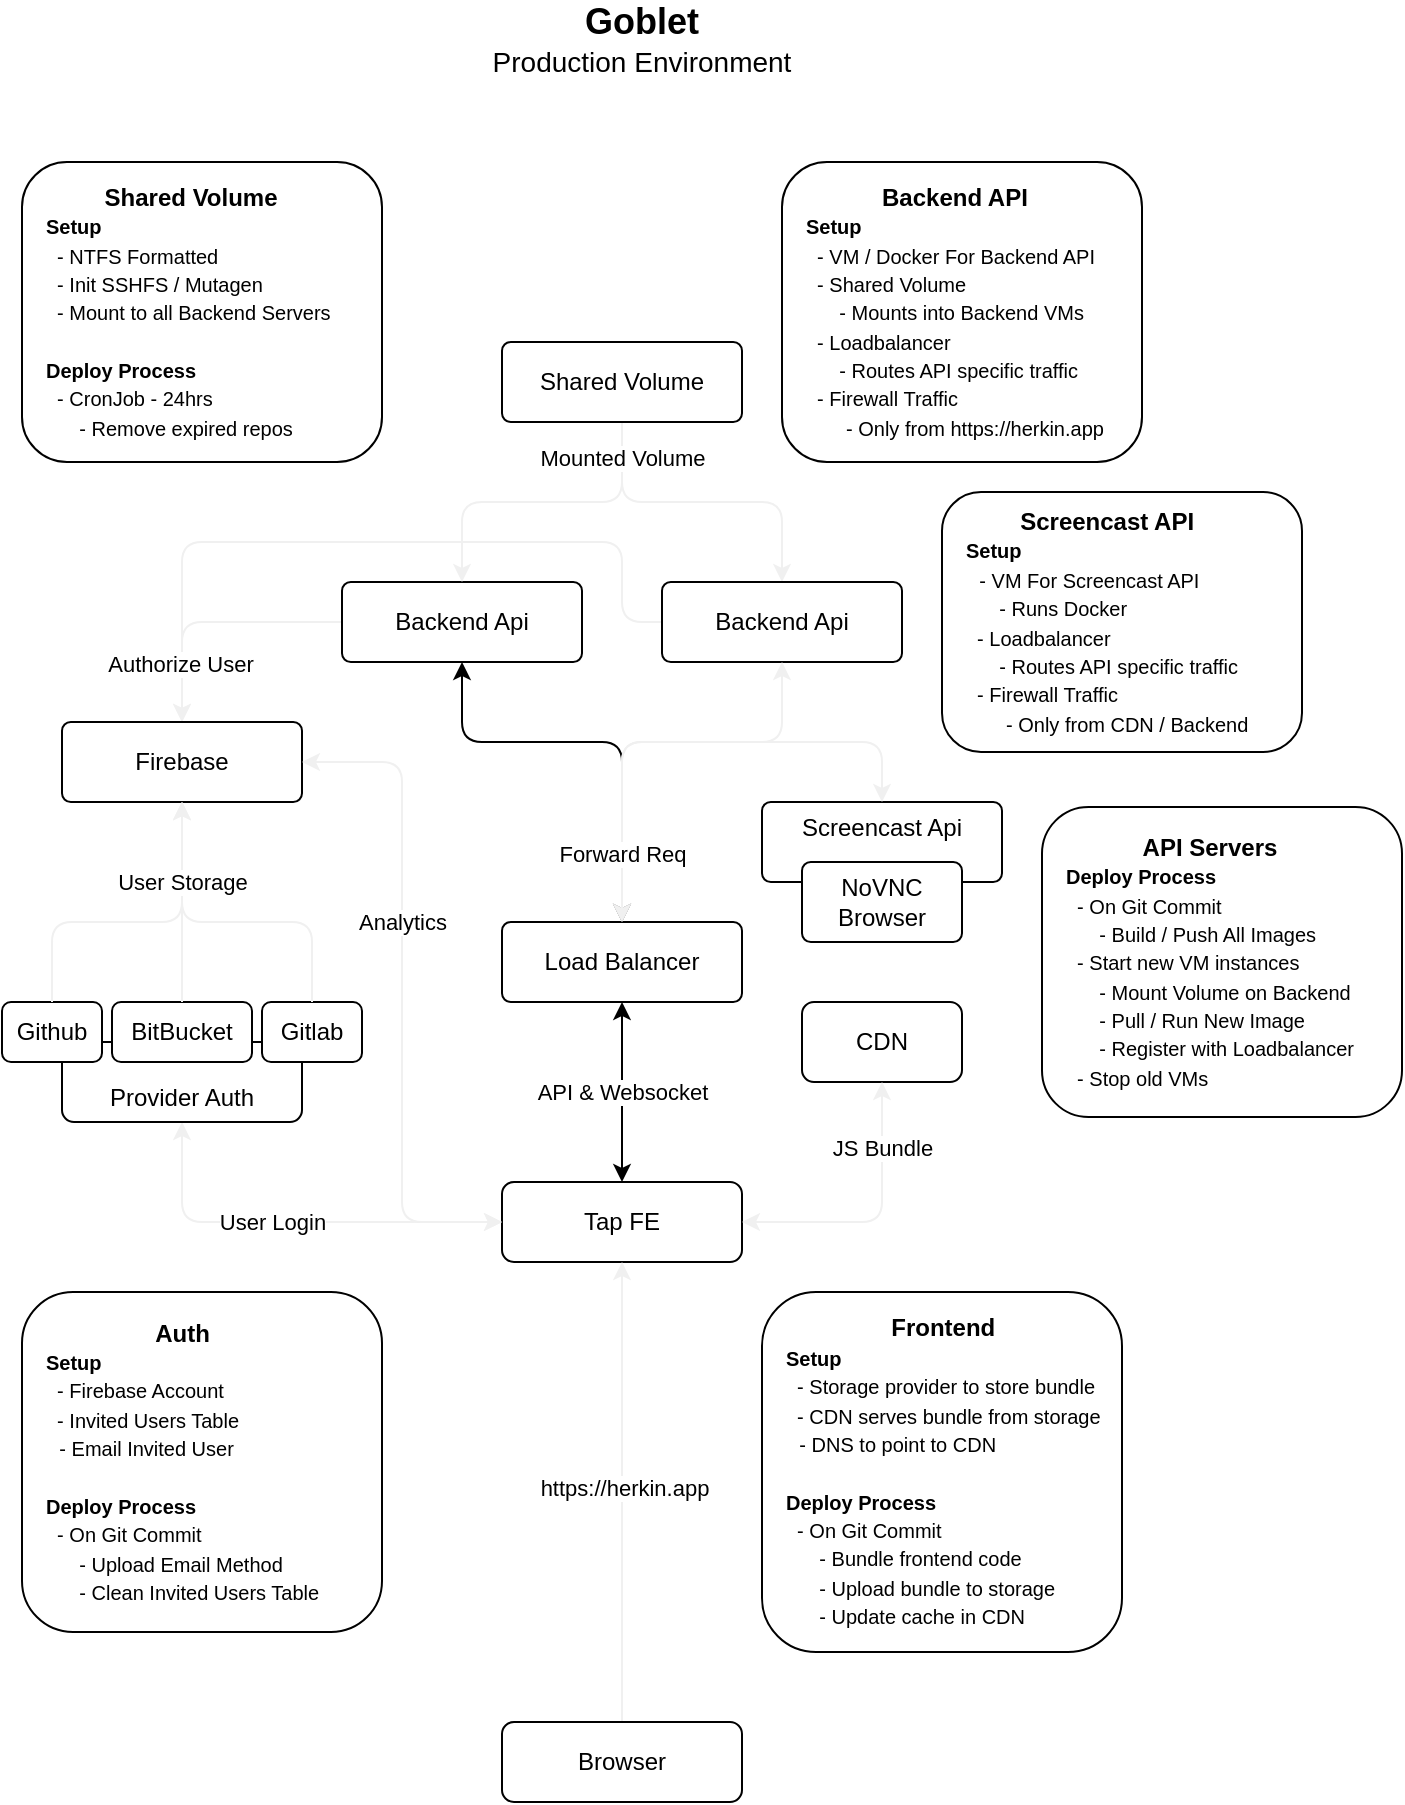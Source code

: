 <mxfile>
    <diagram id="BPntCB7SZyRdU1hPzjjI" name="Page-1">
        <mxGraphModel dx="1283" dy="936" grid="1" gridSize="10" guides="1" tooltips="1" connect="1" arrows="1" fold="1" page="1" pageScale="1" pageWidth="850" pageHeight="1100" math="0" shadow="0">
            <root>
                <mxCell id="0"/>
                <mxCell id="1" parent="0"/>
                <mxCell id="59" style="edgeStyle=none;html=1;exitX=0;exitY=0.5;exitDx=0;exitDy=0;entryX=0.5;entryY=0;entryDx=0;entryDy=0;strokeColor=#f0f0f0;" edge="1" parent="1" source="2" target="53">
                    <mxGeometry relative="1" as="geometry">
                        <Array as="points">
                            <mxPoint x="160" y="330"/>
                        </Array>
                    </mxGeometry>
                </mxCell>
                <mxCell id="2" value="Backend Api" style="rounded=1;whiteSpace=wrap;html=1;arcSize=11;" vertex="1" parent="1">
                    <mxGeometry x="240" y="310" width="120" height="40" as="geometry"/>
                </mxCell>
                <mxCell id="3" value="Tap FE" style="rounded=1;whiteSpace=wrap;html=1;" vertex="1" parent="1">
                    <mxGeometry x="320" y="610" width="120" height="40" as="geometry"/>
                </mxCell>
                <mxCell id="9" value="API &amp;amp; Websocket" style="endArrow=classic;startArrow=classic;html=1;exitX=0.5;exitY=0;exitDx=0;exitDy=0;entryX=0.5;entryY=1;entryDx=0;entryDy=0;" edge="1" parent="1" source="3" target="14">
                    <mxGeometry width="50" height="50" relative="1" as="geometry">
                        <mxPoint x="380" y="550" as="sourcePoint"/>
                        <mxPoint x="380" y="470" as="targetPoint"/>
                    </mxGeometry>
                </mxCell>
                <mxCell id="24" style="edgeStyle=none;html=1;exitX=0.5;exitY=1;exitDx=0;exitDy=0;entryX=0.5;entryY=0;entryDx=0;entryDy=0;strokeColor=#f0f0f0;" edge="1" parent="1" source="11" target="2">
                    <mxGeometry relative="1" as="geometry">
                        <Array as="points">
                            <mxPoint x="380" y="270"/>
                            <mxPoint x="300" y="270"/>
                        </Array>
                    </mxGeometry>
                </mxCell>
                <mxCell id="25" style="edgeStyle=none;html=1;exitX=0.5;exitY=1;exitDx=0;exitDy=0;entryX=0.5;entryY=0;entryDx=0;entryDy=0;strokeColor=#f0f0f0;" edge="1" parent="1" source="11" target="19">
                    <mxGeometry relative="1" as="geometry">
                        <Array as="points">
                            <mxPoint x="380" y="270"/>
                            <mxPoint x="460" y="270"/>
                        </Array>
                    </mxGeometry>
                </mxCell>
                <mxCell id="26" value="Mounted Volume" style="edgeLabel;html=1;align=center;verticalAlign=middle;resizable=0;points=[];" vertex="1" connectable="0" parent="25">
                    <mxGeometry x="-0.779" relative="1" as="geometry">
                        <mxPoint as="offset"/>
                    </mxGeometry>
                </mxCell>
                <mxCell id="11" value="Shared Volume" style="rounded=1;whiteSpace=wrap;html=1;arcSize=11;" vertex="1" parent="1">
                    <mxGeometry x="320" y="190" width="120" height="40" as="geometry"/>
                </mxCell>
                <mxCell id="14" value="Load Balancer" style="rounded=1;whiteSpace=wrap;html=1;arcSize=11;" vertex="1" parent="1">
                    <mxGeometry x="320" y="480" width="120" height="40" as="geometry"/>
                </mxCell>
                <mxCell id="15" value="" style="endArrow=classic;startArrow=classic;html=1;entryX=0.5;entryY=1;entryDx=0;entryDy=0;exitX=0.5;exitY=0;exitDx=0;exitDy=0;" edge="1" parent="1" source="14" target="2">
                    <mxGeometry width="50" height="50" relative="1" as="geometry">
                        <mxPoint x="380" y="460" as="sourcePoint"/>
                        <mxPoint x="400" y="370" as="targetPoint"/>
                        <Array as="points">
                            <mxPoint x="380" y="390"/>
                            <mxPoint x="300" y="390"/>
                        </Array>
                    </mxGeometry>
                </mxCell>
                <mxCell id="60" style="edgeStyle=none;html=1;exitX=0;exitY=0.5;exitDx=0;exitDy=0;entryX=0.5;entryY=0;entryDx=0;entryDy=0;strokeColor=#f0f0f0;" edge="1" parent="1" source="19" target="53">
                    <mxGeometry relative="1" as="geometry">
                        <Array as="points">
                            <mxPoint x="380" y="330"/>
                            <mxPoint x="380" y="290"/>
                            <mxPoint x="160" y="290"/>
                        </Array>
                    </mxGeometry>
                </mxCell>
                <mxCell id="67" value="Authorize User" style="edgeLabel;html=1;align=center;verticalAlign=middle;resizable=0;points=[];" vertex="1" connectable="0" parent="60">
                    <mxGeometry x="0.842" y="-1" relative="1" as="geometry">
                        <mxPoint as="offset"/>
                    </mxGeometry>
                </mxCell>
                <mxCell id="19" value="Backend Api" style="rounded=1;whiteSpace=wrap;html=1;arcSize=11;" vertex="1" parent="1">
                    <mxGeometry x="400" y="310" width="120" height="40" as="geometry"/>
                </mxCell>
                <mxCell id="27" value="" style="endArrow=classic;startArrow=classic;html=1;strokeColor=#f0f0f0;entryX=0.5;entryY=1;entryDx=0;entryDy=0;exitX=0.5;exitY=0;exitDx=0;exitDy=0;" edge="1" parent="1" source="14" target="19">
                    <mxGeometry width="50" height="50" relative="1" as="geometry">
                        <mxPoint x="370" y="470" as="sourcePoint"/>
                        <mxPoint x="460" y="360" as="targetPoint"/>
                        <Array as="points">
                            <mxPoint x="380" y="390"/>
                            <mxPoint x="460" y="390"/>
                        </Array>
                    </mxGeometry>
                </mxCell>
                <mxCell id="29" value="" style="group" vertex="1" connectable="0" parent="1">
                    <mxGeometry x="450" y="420" width="120" height="70" as="geometry"/>
                </mxCell>
                <mxCell id="4" value="Screencast Api&lt;br&gt;&lt;br&gt;" style="rounded=1;whiteSpace=wrap;html=1;arcSize=11;" vertex="1" parent="29">
                    <mxGeometry width="120" height="40" as="geometry"/>
                </mxCell>
                <mxCell id="6" value="NoVNC&lt;br&gt;Browser" style="rounded=1;whiteSpace=wrap;html=1;arcSize=11;" vertex="1" parent="29">
                    <mxGeometry x="20" y="30" width="80" height="40" as="geometry"/>
                </mxCell>
                <mxCell id="40" style="edgeStyle=none;html=1;entryX=0.5;entryY=1;entryDx=0;entryDy=0;strokeColor=#f0f0f0;" edge="1" parent="1" source="36" target="3">
                    <mxGeometry relative="1" as="geometry"/>
                </mxCell>
                <mxCell id="65" value="https://herkin.app" style="edgeLabel;html=1;align=center;verticalAlign=middle;resizable=0;points=[];" vertex="1" connectable="0" parent="40">
                    <mxGeometry x="0.02" y="-1" relative="1" as="geometry">
                        <mxPoint as="offset"/>
                    </mxGeometry>
                </mxCell>
                <mxCell id="36" value="Browser" style="rounded=1;whiteSpace=wrap;html=1;" vertex="1" parent="1">
                    <mxGeometry x="320" y="880" width="120" height="40" as="geometry"/>
                </mxCell>
                <mxCell id="37" value="CDN" style="rounded=1;whiteSpace=wrap;html=1;" vertex="1" parent="1">
                    <mxGeometry x="470" y="520" width="80" height="40" as="geometry"/>
                </mxCell>
                <mxCell id="43" value="" style="endArrow=classic;startArrow=classic;html=1;strokeColor=#f0f0f0;entryX=0;entryY=0.5;entryDx=0;entryDy=0;exitX=0.5;exitY=1;exitDx=0;exitDy=0;" edge="1" parent="1" source="42" target="3">
                    <mxGeometry width="50" height="50" relative="1" as="geometry">
                        <mxPoint x="450.0" y="640" as="sourcePoint"/>
                        <mxPoint x="550.0" y="590" as="targetPoint"/>
                        <Array as="points">
                            <mxPoint x="160" y="630"/>
                        </Array>
                    </mxGeometry>
                </mxCell>
                <mxCell id="78" value="User Login" style="edgeLabel;html=1;align=center;verticalAlign=middle;resizable=0;points=[];" vertex="1" connectable="0" parent="43">
                    <mxGeometry x="-0.094" relative="1" as="geometry">
                        <mxPoint as="offset"/>
                    </mxGeometry>
                </mxCell>
                <mxCell id="53" value="Firebase" style="rounded=1;whiteSpace=wrap;html=1;arcSize=11;" vertex="1" parent="1">
                    <mxGeometry x="100" y="380" width="120" height="40" as="geometry"/>
                </mxCell>
                <mxCell id="68" value="&lt;div style=&quot;text-align: center&quot;&gt;&lt;b&gt;Auth&lt;/b&gt;&lt;/div&gt;&lt;font&gt;&lt;b&gt;&lt;span style=&quot;font-size: 10px&quot;&gt;Setup&lt;/span&gt;&lt;br&gt;&lt;/b&gt;&lt;/font&gt;&lt;font style=&quot;font-size: 10px&quot;&gt;&amp;nbsp; - Firebase Account&lt;br&gt;&amp;nbsp; - Invited Users Table&lt;/font&gt;&lt;br&gt;&lt;span&gt;&amp;nbsp;&amp;nbsp;&lt;/span&gt;&lt;font style=&quot;font-size: 10px&quot;&gt;- Email Invited User&lt;br&gt;&lt;/font&gt;&lt;br&gt;&lt;span style=&quot;font-size: 10px&quot;&gt;&lt;b&gt;Deploy Process&lt;br&gt;&lt;/b&gt;&lt;/span&gt;&lt;span style=&quot;font-size: 10px&quot;&gt;&amp;nbsp; - On Git Commit&lt;br&gt;&amp;nbsp; &amp;nbsp; &amp;nbsp; - Upload Email Method&lt;br&gt;&amp;nbsp; &amp;nbsp; &amp;nbsp; - Clean Invited Users Table&lt;br&gt;&lt;/span&gt;" style="rounded=1;whiteSpace=wrap;html=1;align=left;spacingLeft=10;spacingRight=10;spacingBottom=10;spacingTop=10;" vertex="1" parent="1">
                    <mxGeometry x="80" y="665" width="180" height="170" as="geometry"/>
                </mxCell>
                <mxCell id="70" value="&lt;div style=&quot;text-align: center&quot;&gt;&lt;b&gt;Shared Volume&lt;/b&gt;&lt;/div&gt;&lt;font&gt;&lt;b&gt;&lt;span style=&quot;font-size: 10px&quot;&gt;Setup&lt;/span&gt;&lt;br&gt;&lt;/b&gt;&lt;/font&gt;&lt;font style=&quot;font-size: 10px&quot;&gt;&amp;nbsp; - NTFS Formatted&lt;br&gt;&amp;nbsp; - Init SSHFS / Mutagen&lt;br&gt;&lt;/font&gt;&lt;font style=&quot;font-size: 10px&quot;&gt;&amp;nbsp; - Mount to all Backend Servers&amp;nbsp;&lt;br&gt;&lt;/font&gt;&lt;br&gt;&lt;span style=&quot;font-size: 10px&quot;&gt;&lt;b&gt;Deploy Process&lt;br&gt;&lt;/b&gt;&lt;/span&gt;&lt;span style=&quot;font-size: 10px&quot;&gt;&amp;nbsp; - CronJob - 24hrs&lt;br&gt;&amp;nbsp; &amp;nbsp; &amp;nbsp; - Remove expired repos&lt;br&gt;&lt;/span&gt;" style="rounded=1;whiteSpace=wrap;html=1;align=left;spacingLeft=10;spacingRight=10;spacingBottom=10;spacingTop=10;" vertex="1" parent="1">
                    <mxGeometry x="80" y="100" width="180" height="150" as="geometry"/>
                </mxCell>
                <mxCell id="73" value="" style="group" vertex="1" connectable="0" parent="1">
                    <mxGeometry x="70" y="520" width="180" height="60" as="geometry"/>
                </mxCell>
                <mxCell id="42" value="&lt;br&gt;Provider Auth" style="rounded=1;whiteSpace=wrap;html=1;" vertex="1" parent="73">
                    <mxGeometry x="30" y="20" width="120" height="40" as="geometry"/>
                </mxCell>
                <mxCell id="49" value="Github" style="rounded=1;whiteSpace=wrap;html=1;" vertex="1" parent="73">
                    <mxGeometry width="50" height="30" as="geometry"/>
                </mxCell>
                <mxCell id="50" value="Gitlab" style="rounded=1;whiteSpace=wrap;html=1;" vertex="1" parent="73">
                    <mxGeometry x="130" width="50" height="30" as="geometry"/>
                </mxCell>
                <mxCell id="51" value="BitBucket" style="rounded=1;whiteSpace=wrap;html=1;" vertex="1" parent="73">
                    <mxGeometry x="55" width="70" height="30" as="geometry"/>
                </mxCell>
                <mxCell id="47" value="&lt;div style=&quot;text-align: center&quot;&gt;&lt;b&gt;Frontend&lt;/b&gt;&lt;/div&gt;&lt;font&gt;&lt;b&gt;&lt;span style=&quot;font-size: 10px&quot;&gt;Setup&lt;/span&gt;&lt;br&gt;&lt;/b&gt;&lt;/font&gt;&lt;font style=&quot;font-size: 10px&quot;&gt;&amp;nbsp; - Storage provider to store bundle&lt;br&gt;&amp;nbsp; - CDN serves bundle from storage&lt;/font&gt;&lt;br&gt;&lt;span&gt;&amp;nbsp;&amp;nbsp;&lt;/span&gt;&lt;font style=&quot;font-size: 10px&quot;&gt;- DNS to point to CDN&lt;br&gt;&lt;/font&gt;&lt;br&gt;&lt;span style=&quot;font-size: 10px&quot;&gt;&lt;b&gt;Deploy Process&lt;br&gt;&lt;/b&gt;&lt;/span&gt;&lt;span style=&quot;font-size: 10px&quot;&gt;&amp;nbsp; - On Git Commit&lt;br&gt;&amp;nbsp; &amp;nbsp; &amp;nbsp; - Bundle frontend code&lt;br&gt;&amp;nbsp; &amp;nbsp; &amp;nbsp; - Upload bundle to storage&lt;br&gt;&amp;nbsp; &amp;nbsp; &amp;nbsp; - Update cache in CDN&lt;/span&gt;" style="rounded=1;whiteSpace=wrap;html=1;align=left;spacingLeft=10;spacingRight=10;spacingBottom=10;spacingTop=10;" vertex="1" parent="1">
                    <mxGeometry x="450" y="665" width="180" height="180" as="geometry"/>
                </mxCell>
                <mxCell id="79" value="" style="endArrow=classic;startArrow=classic;html=1;strokeColor=#f0f0f0;entryX=0;entryY=0.5;entryDx=0;entryDy=0;exitX=1;exitY=0.5;exitDx=0;exitDy=0;" edge="1" parent="1" source="53" target="3">
                    <mxGeometry width="50" height="50" relative="1" as="geometry">
                        <mxPoint x="210" y="430" as="sourcePoint"/>
                        <mxPoint x="310" y="600" as="targetPoint"/>
                        <Array as="points">
                            <mxPoint x="270" y="400"/>
                            <mxPoint x="270" y="630"/>
                        </Array>
                    </mxGeometry>
                </mxCell>
                <mxCell id="85" value="Analytics" style="edgeLabel;html=1;align=center;verticalAlign=middle;resizable=0;points=[];" vertex="1" connectable="0" parent="79">
                    <mxGeometry x="-0.212" relative="1" as="geometry">
                        <mxPoint as="offset"/>
                    </mxGeometry>
                </mxCell>
                <mxCell id="80" style="edgeStyle=none;html=1;exitX=0.5;exitY=0;exitDx=0;exitDy=0;entryX=0.5;entryY=1;entryDx=0;entryDy=0;strokeColor=#f0f0f0;" edge="1" parent="1" source="51" target="53">
                    <mxGeometry relative="1" as="geometry"/>
                </mxCell>
                <mxCell id="81" style="edgeStyle=none;html=1;exitX=0.5;exitY=0;exitDx=0;exitDy=0;strokeColor=#f0f0f0;" edge="1" parent="1" source="49">
                    <mxGeometry relative="1" as="geometry">
                        <mxPoint x="160" y="420.0" as="targetPoint"/>
                        <Array as="points">
                            <mxPoint x="95" y="480"/>
                            <mxPoint x="160" y="480"/>
                        </Array>
                    </mxGeometry>
                </mxCell>
                <mxCell id="82" style="edgeStyle=none;html=1;exitX=0.5;exitY=0;exitDx=0;exitDy=0;entryX=0.5;entryY=1;entryDx=0;entryDy=0;strokeColor=#f0f0f0;" edge="1" parent="1" source="50" target="53">
                    <mxGeometry relative="1" as="geometry">
                        <Array as="points">
                            <mxPoint x="225" y="480"/>
                            <mxPoint x="160" y="480"/>
                        </Array>
                    </mxGeometry>
                </mxCell>
                <mxCell id="84" value="User Storage" style="edgeLabel;html=1;align=center;verticalAlign=middle;resizable=0;points=[];" vertex="1" connectable="0" parent="82">
                    <mxGeometry x="0.515" relative="1" as="geometry">
                        <mxPoint as="offset"/>
                    </mxGeometry>
                </mxCell>
                <mxCell id="88" value="" style="endArrow=classic;startArrow=classic;html=1;strokeColor=#f0f0f0;entryX=0.5;entryY=0;entryDx=0;entryDy=0;" edge="1" parent="1" source="14" target="4">
                    <mxGeometry width="50" height="50" relative="1" as="geometry">
                        <mxPoint x="380" y="460" as="sourcePoint"/>
                        <mxPoint x="460" y="410" as="targetPoint"/>
                        <Array as="points">
                            <mxPoint x="380" y="390"/>
                            <mxPoint x="510" y="390"/>
                        </Array>
                    </mxGeometry>
                </mxCell>
                <mxCell id="91" value="Forward Req" style="edgeLabel;html=1;align=center;verticalAlign=middle;resizable=0;points=[];" vertex="1" connectable="0" parent="88">
                    <mxGeometry x="-0.725" relative="1" as="geometry">
                        <mxPoint as="offset"/>
                    </mxGeometry>
                </mxCell>
                <mxCell id="93" value="" style="endArrow=classic;startArrow=classic;html=1;strokeColor=#f0f0f0;entryX=0.5;entryY=1;entryDx=0;entryDy=0;exitX=1;exitY=0.5;exitDx=0;exitDy=0;" edge="1" parent="1" source="3" target="37">
                    <mxGeometry width="50" height="50" relative="1" as="geometry">
                        <mxPoint x="470" y="640" as="sourcePoint"/>
                        <mxPoint x="520" y="590" as="targetPoint"/>
                        <Array as="points">
                            <mxPoint x="510" y="630"/>
                        </Array>
                    </mxGeometry>
                </mxCell>
                <mxCell id="94" value="JS Bundle" style="edgeLabel;html=1;align=center;verticalAlign=middle;resizable=0;points=[];" vertex="1" connectable="0" parent="93">
                    <mxGeometry x="0.753" relative="1" as="geometry">
                        <mxPoint y="15" as="offset"/>
                    </mxGeometry>
                </mxCell>
                <mxCell id="95" value="&lt;div style=&quot;text-align: center&quot;&gt;&lt;b&gt;&lt;font style=&quot;font-size: 12px&quot;&gt;Screencast API&lt;/font&gt;&lt;/b&gt;&lt;/div&gt;&lt;font&gt;&lt;b&gt;&lt;font style=&quot;font-size: 10px&quot;&gt;Setup&lt;/font&gt;&lt;/b&gt;&lt;/font&gt;&lt;br&gt;&lt;span&gt;&amp;nbsp;&amp;nbsp;&lt;/span&gt;&lt;font style=&quot;font-size: 10px&quot;&gt;- VM For Screencast API&lt;br&gt;&amp;nbsp; &amp;nbsp; &amp;nbsp; - Runs Docker&lt;br&gt;&amp;nbsp; - Loadbalancer&lt;br&gt;&amp;nbsp; &amp;nbsp; &amp;nbsp; - Routes API specific traffic&lt;br&gt;&amp;nbsp; - Firewall Traffic&lt;br&gt;&lt;/font&gt;&amp;nbsp;&lt;span style=&quot;font-size: 10px&quot;&gt;&amp;nbsp; &amp;nbsp; &amp;nbsp; - Only from CDN / Backend&lt;/span&gt;&lt;span style=&quot;font-size: 10px&quot;&gt;&lt;br&gt;&lt;/span&gt;" style="rounded=1;whiteSpace=wrap;html=1;align=left;spacingLeft=10;spacingRight=10;spacingBottom=10;spacingTop=10;" vertex="1" parent="1">
                    <mxGeometry x="540" y="265" width="180" height="130" as="geometry"/>
                </mxCell>
                <mxCell id="48" value="&lt;div style=&quot;text-align: center&quot;&gt;&lt;b&gt;&lt;font style=&quot;font-size: 12px&quot;&gt;Backend API&lt;/font&gt;&lt;/b&gt;&lt;/div&gt;&lt;font&gt;&lt;b&gt;&lt;font style=&quot;font-size: 10px&quot;&gt;Setup&lt;/font&gt;&lt;br&gt;&lt;/b&gt;&lt;/font&gt;&lt;font style=&quot;font-size: 10px&quot;&gt;&amp;nbsp; - VM / Docker For Backend API&lt;/font&gt;&lt;font style=&quot;font-size: 10px&quot;&gt;&lt;br&gt;&amp;nbsp; - Shared Volume&lt;br&gt;&amp;nbsp; &amp;nbsp; &amp;nbsp; - Mounts into Backend VMs&lt;br&gt;&amp;nbsp; - Loadbalancer&lt;br&gt;&amp;nbsp; &amp;nbsp; &amp;nbsp; - Routes API specific traffic&lt;br&gt;&amp;nbsp; - Firewall Traffic&lt;br&gt;&lt;span style=&quot;font-size: 12px&quot;&gt;&amp;nbsp;&lt;/span&gt;&amp;nbsp; &amp;nbsp; &amp;nbsp; - Only from https://herkin.app&lt;/font&gt;&lt;span style=&quot;font-size: 10px&quot;&gt;&lt;br&gt;&lt;/span&gt;" style="rounded=1;whiteSpace=wrap;html=1;align=left;spacingLeft=10;spacingRight=10;spacingBottom=10;spacingTop=10;" vertex="1" parent="1">
                    <mxGeometry x="460" y="100" width="180" height="150" as="geometry"/>
                </mxCell>
                <mxCell id="97" value="" style="group" vertex="1" connectable="0" parent="1">
                    <mxGeometry x="270" y="20" width="240" height="40" as="geometry"/>
                </mxCell>
                <mxCell id="71" value="&lt;font style=&quot;font-size: 14px&quot;&gt;Production Environment&lt;/font&gt;" style="text;html=1;strokeColor=none;fillColor=none;align=center;verticalAlign=middle;whiteSpace=wrap;rounded=0;" vertex="1" parent="97">
                    <mxGeometry y="20" width="240" height="20" as="geometry"/>
                </mxCell>
                <mxCell id="72" value="&lt;b&gt;&lt;font style=&quot;font-size: 18px&quot;&gt;Goblet&lt;/font&gt;&lt;/b&gt;" style="text;html=1;strokeColor=none;fillColor=none;align=center;verticalAlign=middle;whiteSpace=wrap;rounded=0;" vertex="1" parent="97">
                    <mxGeometry width="240" height="20" as="geometry"/>
                </mxCell>
                <mxCell id="99" value="&lt;div style=&quot;text-align: center&quot;&gt;&lt;b&gt;API Servers&lt;/b&gt;&lt;/div&gt;&lt;b&gt;&lt;font style=&quot;font-size: 10px&quot;&gt;Deploy Process&lt;br&gt;&lt;/font&gt;&lt;/b&gt;&lt;span style=&quot;font-size: 10px&quot;&gt;&amp;nbsp; - On Git Commit&lt;br&gt;&amp;nbsp; &amp;nbsp; &amp;nbsp; - Build / Push All Images&lt;/span&gt;&lt;span style=&quot;font-size: 10px&quot;&gt;&lt;br&gt;&lt;/span&gt;&lt;span style=&quot;font-size: 10px&quot;&gt;&amp;nbsp; - Start new VM instances&lt;br&gt;&lt;/span&gt;&lt;span style=&quot;font-size: 10px&quot;&gt;&amp;nbsp; &amp;nbsp; &amp;nbsp; - Mount Volume&lt;/span&gt;&lt;span style=&quot;font-size: 10px&quot;&gt;&amp;nbsp;on Backend&lt;/span&gt;&lt;span style=&quot;font-size: 10px&quot;&gt;&lt;br&gt;&lt;/span&gt;&lt;span style=&quot;font-size: 10px&quot;&gt;&amp;nbsp; &amp;nbsp; &amp;nbsp; -&amp;nbsp;&lt;/span&gt;&lt;span style=&quot;font-size: 10px&quot;&gt;Pull / Run New Image&lt;/span&gt;&lt;span style=&quot;font-size: 10px&quot;&gt;&lt;br&gt;&lt;/span&gt;&lt;span style=&quot;font-size: 10px&quot;&gt;&amp;nbsp; &amp;nbsp; &amp;nbsp; - Register with Loadbalancer&lt;br&gt;&lt;/span&gt;&lt;span style=&quot;font-size: 10px&quot;&gt;&amp;nbsp; - Stop old VMs&lt;/span&gt;&lt;span style=&quot;font-size: 10px&quot;&gt;&lt;br&gt;&lt;/span&gt;" style="rounded=1;whiteSpace=wrap;html=1;align=left;spacingLeft=10;spacingRight=10;spacingBottom=10;spacingTop=10;" vertex="1" parent="1">
                    <mxGeometry x="590" y="422.5" width="180" height="155" as="geometry"/>
                </mxCell>
            </root>
        </mxGraphModel>
    </diagram>
</mxfile>